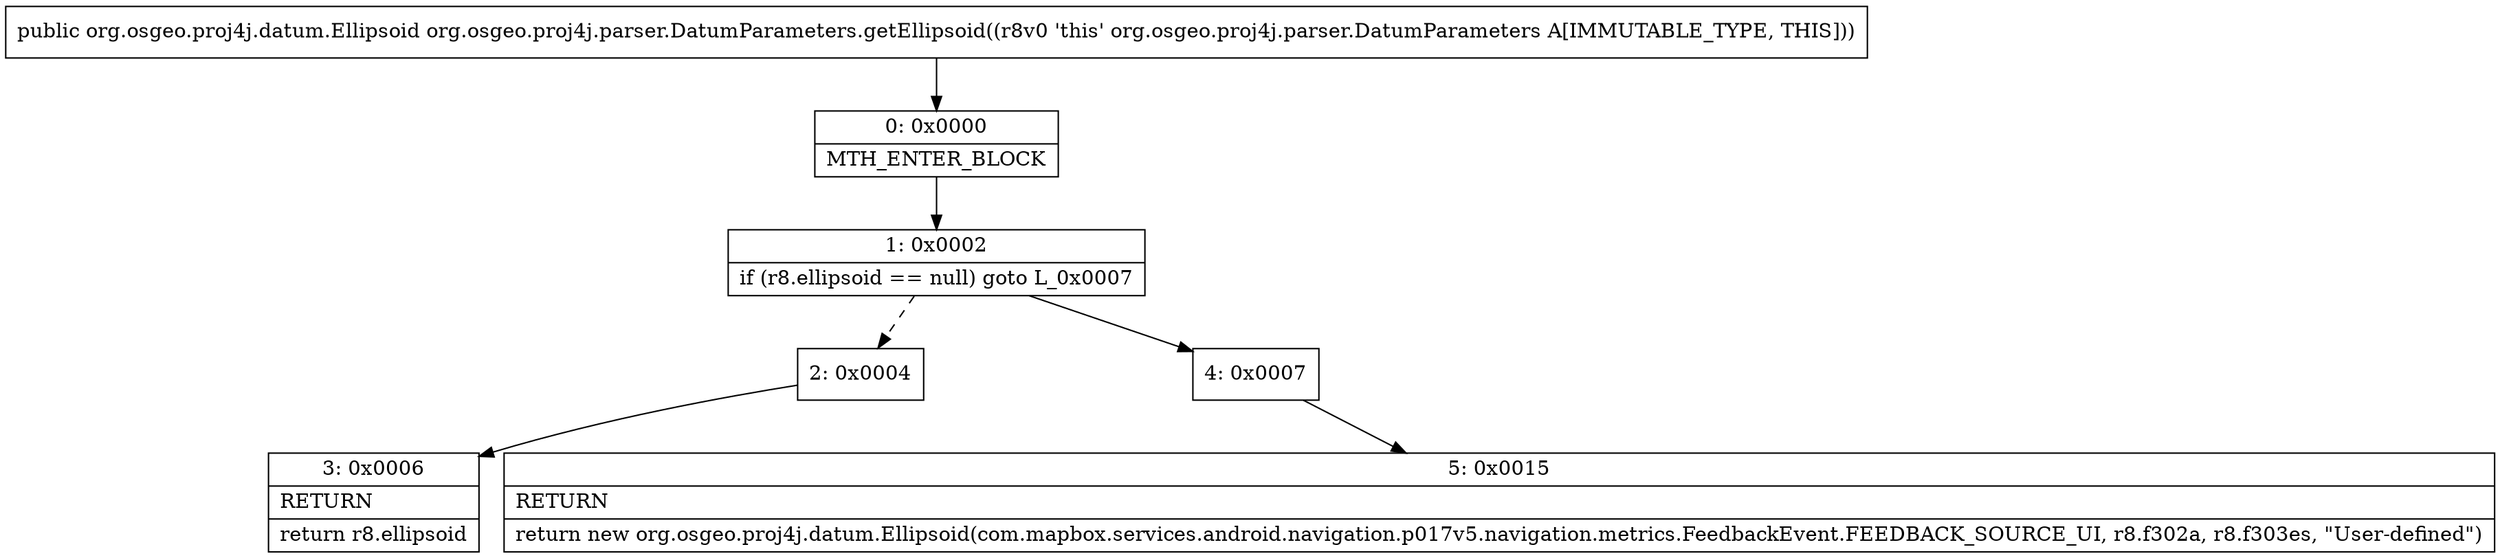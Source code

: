 digraph "CFG fororg.osgeo.proj4j.parser.DatumParameters.getEllipsoid()Lorg\/osgeo\/proj4j\/datum\/Ellipsoid;" {
Node_0 [shape=record,label="{0\:\ 0x0000|MTH_ENTER_BLOCK\l}"];
Node_1 [shape=record,label="{1\:\ 0x0002|if (r8.ellipsoid == null) goto L_0x0007\l}"];
Node_2 [shape=record,label="{2\:\ 0x0004}"];
Node_3 [shape=record,label="{3\:\ 0x0006|RETURN\l|return r8.ellipsoid\l}"];
Node_4 [shape=record,label="{4\:\ 0x0007}"];
Node_5 [shape=record,label="{5\:\ 0x0015|RETURN\l|return new org.osgeo.proj4j.datum.Ellipsoid(com.mapbox.services.android.navigation.p017v5.navigation.metrics.FeedbackEvent.FEEDBACK_SOURCE_UI, r8.f302a, r8.f303es, \"User\-defined\")\l}"];
MethodNode[shape=record,label="{public org.osgeo.proj4j.datum.Ellipsoid org.osgeo.proj4j.parser.DatumParameters.getEllipsoid((r8v0 'this' org.osgeo.proj4j.parser.DatumParameters A[IMMUTABLE_TYPE, THIS])) }"];
MethodNode -> Node_0;
Node_0 -> Node_1;
Node_1 -> Node_2[style=dashed];
Node_1 -> Node_4;
Node_2 -> Node_3;
Node_4 -> Node_5;
}

